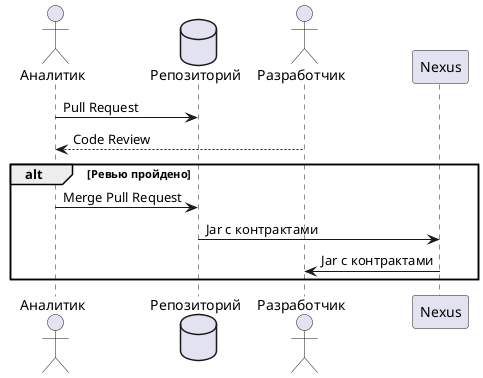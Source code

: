 @startuml
actor Аналитик as analyst
database Репозиторий as repo
actor Разработчик as dev
participant Nexus as nexus

analyst -> repo: Pull Request
dev --> analyst: Code Review
alt Ревью пройдено
analyst -> repo: Merge Pull Request
repo -> nexus: Jar с контрактами
nexus -> dev: Jar с контрактами
end
@enduml